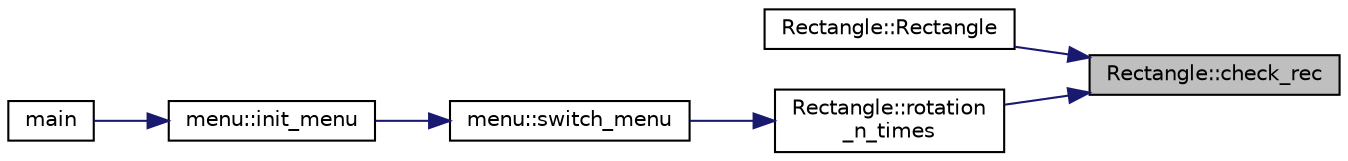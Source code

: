 digraph "Rectangle::check_rec"
{
 // LATEX_PDF_SIZE
  edge [fontname="Helvetica",fontsize="10",labelfontname="Helvetica",labelfontsize="10"];
  node [fontname="Helvetica",fontsize="10",shape=record];
  rankdir="RL";
  Node1 [label="Rectangle::check_rec",height=0.2,width=0.4,color="black", fillcolor="grey75", style="filled", fontcolor="black",tooltip=" "];
  Node1 -> Node2 [dir="back",color="midnightblue",fontsize="10",style="solid",fontname="Helvetica"];
  Node2 [label="Rectangle::Rectangle",height=0.2,width=0.4,color="black", fillcolor="white", style="filled",URL="$class_rectangle.html#a52b20be6f0900d6ce5dd6999da744e13",tooltip=" "];
  Node1 -> Node3 [dir="back",color="midnightblue",fontsize="10",style="solid",fontname="Helvetica"];
  Node3 [label="Rectangle::rotation\l_n_times",height=0.2,width=0.4,color="black", fillcolor="white", style="filled",URL="$class_rectangle.html#ae11a8038042bc33f11844df678221160",tooltip=" "];
  Node3 -> Node4 [dir="back",color="midnightblue",fontsize="10",style="solid",fontname="Helvetica"];
  Node4 [label="menu::switch_menu",height=0.2,width=0.4,color="black", fillcolor="white", style="filled",URL="$classmenu.html#ac62518615523e5ee437604df267ac320",tooltip=" "];
  Node4 -> Node5 [dir="back",color="midnightblue",fontsize="10",style="solid",fontname="Helvetica"];
  Node5 [label="menu::init_menu",height=0.2,width=0.4,color="black", fillcolor="white", style="filled",URL="$classmenu.html#a1a18549f8b616ffcce1a6d5f53dc88c4",tooltip=" "];
  Node5 -> Node6 [dir="back",color="midnightblue",fontsize="10",style="solid",fontname="Helvetica"];
  Node6 [label="main",height=0.2,width=0.4,color="black", fillcolor="white", style="filled",URL="$app_2main_8cpp.html#ae66f6b31b5ad750f1fe042a706a4e3d4",tooltip=" "];
}
